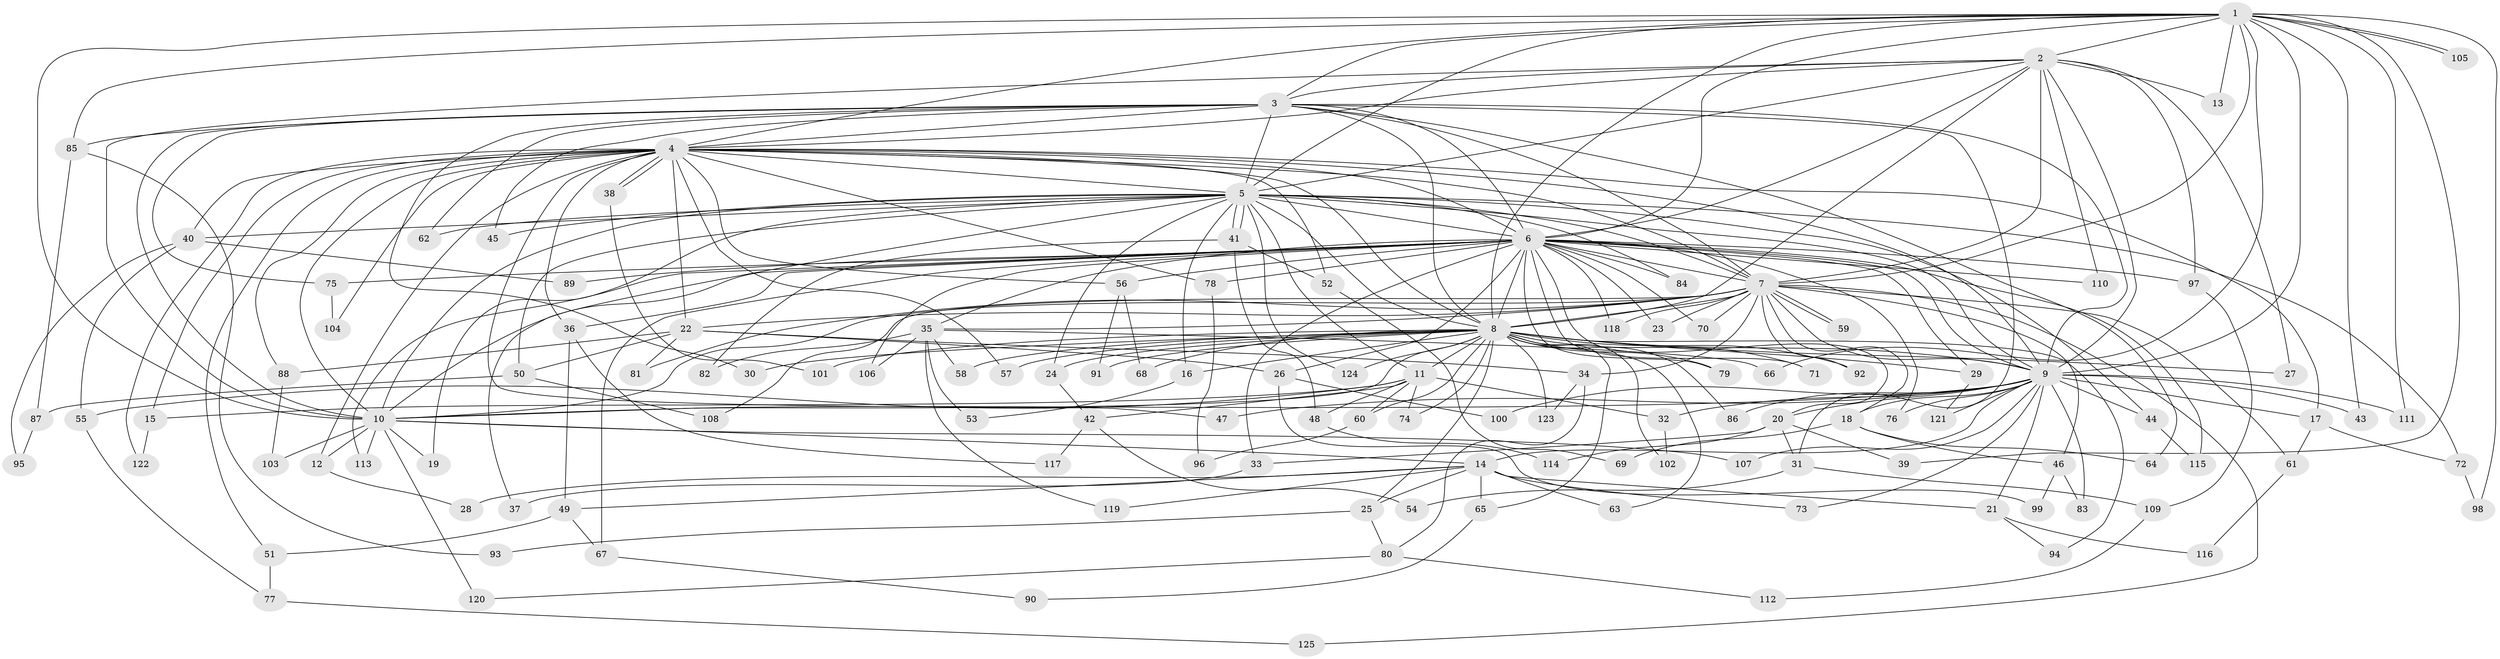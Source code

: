 // coarse degree distribution, {25: 0.011363636363636364, 16: 0.011363636363636364, 21: 0.022727272727272728, 4: 0.17045454545454544, 3: 0.26136363636363635, 6: 0.022727272727272728, 2: 0.3522727272727273, 15: 0.022727272727272728, 23: 0.011363636363636364, 1: 0.022727272727272728, 10: 0.011363636363636364, 5: 0.022727272727272728, 8: 0.011363636363636364, 24: 0.011363636363636364, 31: 0.011363636363636364, 7: 0.011363636363636364, 11: 0.011363636363636364}
// Generated by graph-tools (version 1.1) at 2025/36/03/04/25 23:36:31]
// undirected, 125 vertices, 275 edges
graph export_dot {
  node [color=gray90,style=filled];
  1;
  2;
  3;
  4;
  5;
  6;
  7;
  8;
  9;
  10;
  11;
  12;
  13;
  14;
  15;
  16;
  17;
  18;
  19;
  20;
  21;
  22;
  23;
  24;
  25;
  26;
  27;
  28;
  29;
  30;
  31;
  32;
  33;
  34;
  35;
  36;
  37;
  38;
  39;
  40;
  41;
  42;
  43;
  44;
  45;
  46;
  47;
  48;
  49;
  50;
  51;
  52;
  53;
  54;
  55;
  56;
  57;
  58;
  59;
  60;
  61;
  62;
  63;
  64;
  65;
  66;
  67;
  68;
  69;
  70;
  71;
  72;
  73;
  74;
  75;
  76;
  77;
  78;
  79;
  80;
  81;
  82;
  83;
  84;
  85;
  86;
  87;
  88;
  89;
  90;
  91;
  92;
  93;
  94;
  95;
  96;
  97;
  98;
  99;
  100;
  101;
  102;
  103;
  104;
  105;
  106;
  107;
  108;
  109;
  110;
  111;
  112;
  113;
  114;
  115;
  116;
  117;
  118;
  119;
  120;
  121;
  122;
  123;
  124;
  125;
  1 -- 2;
  1 -- 3;
  1 -- 4;
  1 -- 5;
  1 -- 6;
  1 -- 7;
  1 -- 8;
  1 -- 9;
  1 -- 10;
  1 -- 13;
  1 -- 39;
  1 -- 43;
  1 -- 66;
  1 -- 85;
  1 -- 98;
  1 -- 105;
  1 -- 105;
  1 -- 111;
  2 -- 3;
  2 -- 4;
  2 -- 5;
  2 -- 6;
  2 -- 7;
  2 -- 8;
  2 -- 9;
  2 -- 10;
  2 -- 13;
  2 -- 27;
  2 -- 97;
  2 -- 110;
  3 -- 4;
  3 -- 5;
  3 -- 6;
  3 -- 7;
  3 -- 8;
  3 -- 9;
  3 -- 10;
  3 -- 30;
  3 -- 31;
  3 -- 45;
  3 -- 62;
  3 -- 64;
  3 -- 75;
  3 -- 85;
  4 -- 5;
  4 -- 6;
  4 -- 7;
  4 -- 8;
  4 -- 9;
  4 -- 10;
  4 -- 12;
  4 -- 15;
  4 -- 17;
  4 -- 22;
  4 -- 36;
  4 -- 38;
  4 -- 38;
  4 -- 40;
  4 -- 47;
  4 -- 51;
  4 -- 52;
  4 -- 56;
  4 -- 57;
  4 -- 78;
  4 -- 88;
  4 -- 104;
  4 -- 122;
  5 -- 6;
  5 -- 7;
  5 -- 8;
  5 -- 9;
  5 -- 10;
  5 -- 11;
  5 -- 16;
  5 -- 19;
  5 -- 24;
  5 -- 37;
  5 -- 40;
  5 -- 41;
  5 -- 41;
  5 -- 44;
  5 -- 45;
  5 -- 50;
  5 -- 62;
  5 -- 72;
  5 -- 84;
  5 -- 124;
  6 -- 7;
  6 -- 8;
  6 -- 9;
  6 -- 10;
  6 -- 20;
  6 -- 23;
  6 -- 26;
  6 -- 29;
  6 -- 33;
  6 -- 35;
  6 -- 36;
  6 -- 56;
  6 -- 67;
  6 -- 70;
  6 -- 71;
  6 -- 75;
  6 -- 76;
  6 -- 78;
  6 -- 79;
  6 -- 84;
  6 -- 89;
  6 -- 97;
  6 -- 106;
  6 -- 110;
  6 -- 113;
  6 -- 115;
  6 -- 118;
  7 -- 8;
  7 -- 9;
  7 -- 10;
  7 -- 18;
  7 -- 22;
  7 -- 23;
  7 -- 34;
  7 -- 35;
  7 -- 46;
  7 -- 59;
  7 -- 59;
  7 -- 61;
  7 -- 70;
  7 -- 81;
  7 -- 92;
  7 -- 108;
  7 -- 118;
  7 -- 125;
  8 -- 9;
  8 -- 10;
  8 -- 11;
  8 -- 16;
  8 -- 24;
  8 -- 25;
  8 -- 27;
  8 -- 29;
  8 -- 30;
  8 -- 57;
  8 -- 58;
  8 -- 60;
  8 -- 63;
  8 -- 65;
  8 -- 68;
  8 -- 71;
  8 -- 74;
  8 -- 79;
  8 -- 86;
  8 -- 91;
  8 -- 92;
  8 -- 94;
  8 -- 101;
  8 -- 102;
  8 -- 123;
  8 -- 124;
  9 -- 10;
  9 -- 14;
  9 -- 17;
  9 -- 18;
  9 -- 20;
  9 -- 21;
  9 -- 32;
  9 -- 43;
  9 -- 44;
  9 -- 47;
  9 -- 73;
  9 -- 76;
  9 -- 83;
  9 -- 86;
  9 -- 100;
  9 -- 107;
  9 -- 111;
  9 -- 121;
  10 -- 12;
  10 -- 14;
  10 -- 19;
  10 -- 103;
  10 -- 107;
  10 -- 113;
  10 -- 120;
  11 -- 15;
  11 -- 32;
  11 -- 42;
  11 -- 48;
  11 -- 55;
  11 -- 60;
  11 -- 74;
  12 -- 28;
  14 -- 21;
  14 -- 25;
  14 -- 28;
  14 -- 49;
  14 -- 63;
  14 -- 65;
  14 -- 73;
  14 -- 119;
  15 -- 122;
  16 -- 53;
  17 -- 61;
  17 -- 72;
  18 -- 46;
  18 -- 64;
  18 -- 69;
  20 -- 31;
  20 -- 33;
  20 -- 39;
  20 -- 114;
  21 -- 94;
  21 -- 116;
  22 -- 26;
  22 -- 34;
  22 -- 50;
  22 -- 81;
  22 -- 88;
  24 -- 42;
  25 -- 80;
  25 -- 93;
  26 -- 99;
  26 -- 100;
  29 -- 121;
  31 -- 54;
  31 -- 109;
  32 -- 102;
  33 -- 37;
  34 -- 80;
  34 -- 123;
  35 -- 53;
  35 -- 58;
  35 -- 66;
  35 -- 82;
  35 -- 106;
  35 -- 119;
  36 -- 49;
  36 -- 117;
  38 -- 101;
  40 -- 55;
  40 -- 89;
  40 -- 95;
  41 -- 48;
  41 -- 52;
  41 -- 82;
  42 -- 54;
  42 -- 117;
  44 -- 115;
  46 -- 83;
  46 -- 99;
  48 -- 114;
  49 -- 51;
  49 -- 67;
  50 -- 87;
  50 -- 108;
  51 -- 77;
  52 -- 69;
  55 -- 77;
  56 -- 68;
  56 -- 91;
  60 -- 96;
  61 -- 116;
  65 -- 90;
  67 -- 90;
  72 -- 98;
  75 -- 104;
  77 -- 125;
  78 -- 96;
  80 -- 112;
  80 -- 120;
  85 -- 87;
  85 -- 93;
  87 -- 95;
  88 -- 103;
  97 -- 109;
  109 -- 112;
}

